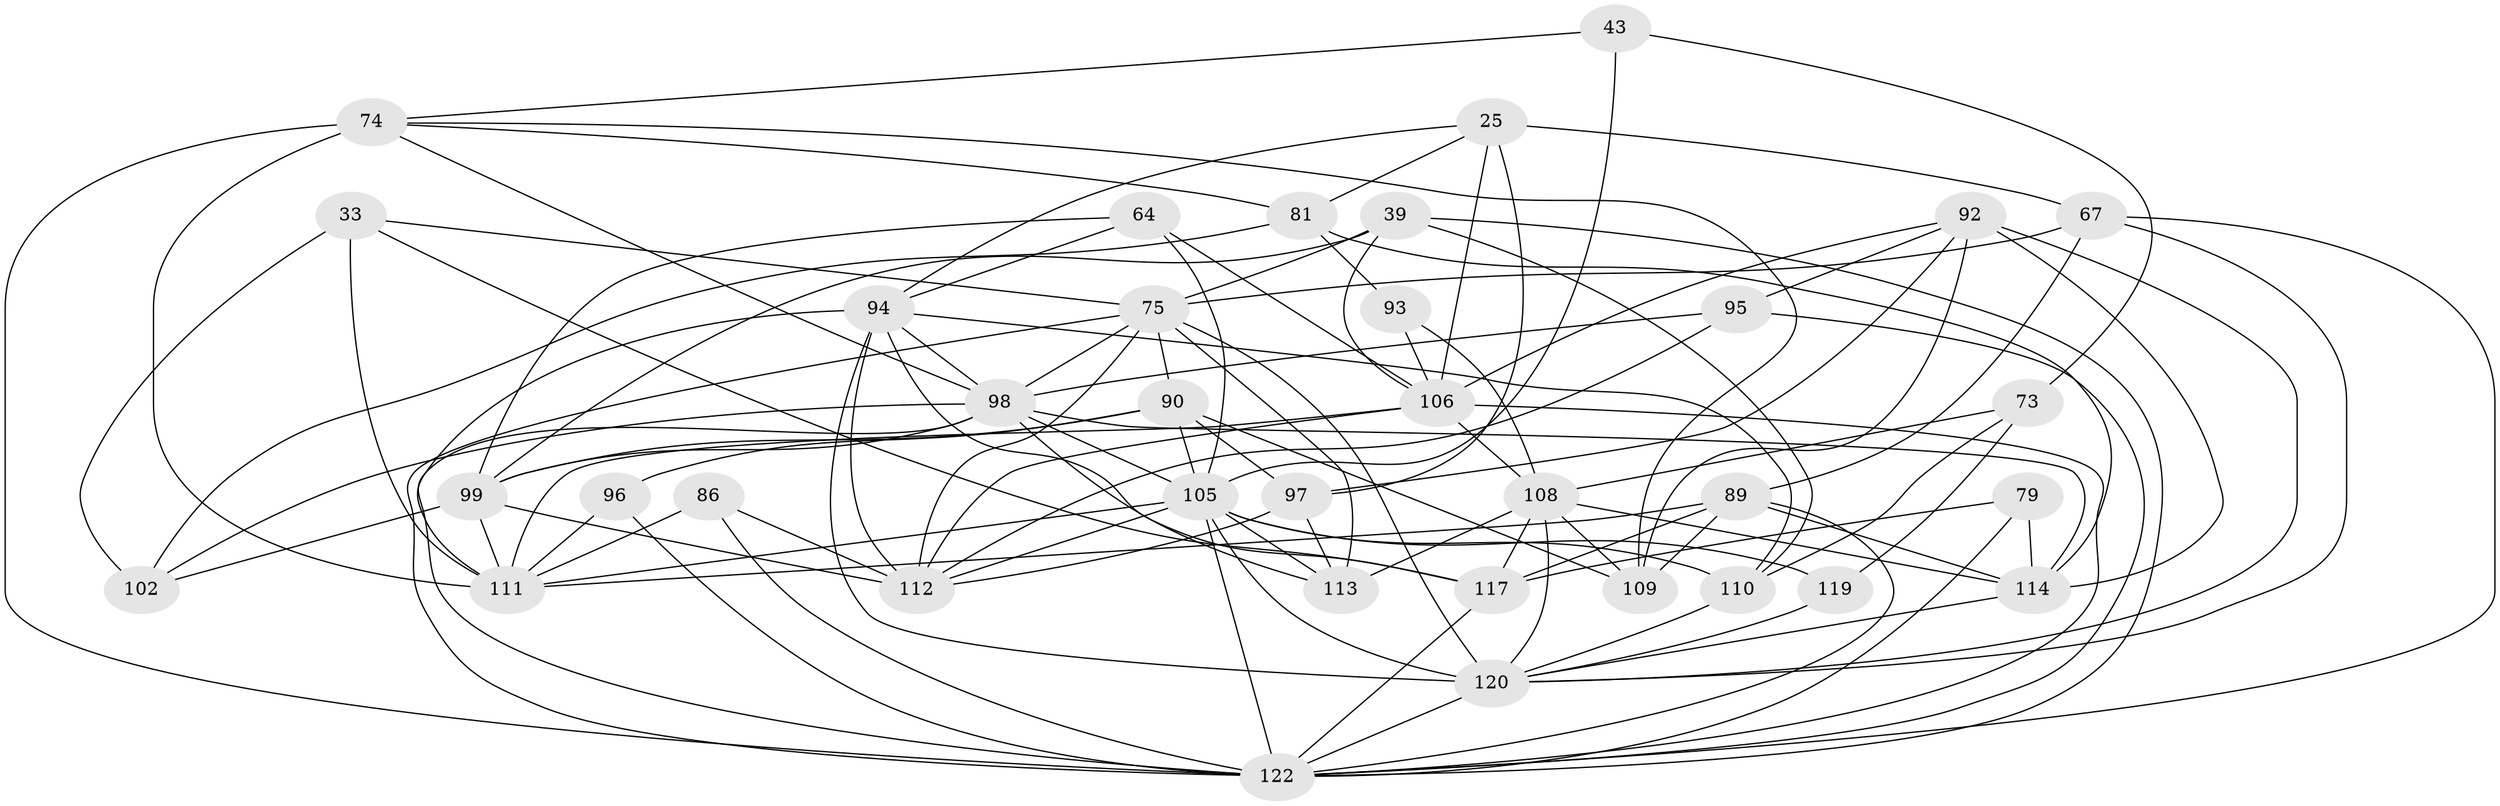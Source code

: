 // original degree distribution, {4: 1.0}
// Generated by graph-tools (version 1.1) at 2025/02/03/04/25 22:02:36]
// undirected, 36 vertices, 109 edges
graph export_dot {
graph [start="1"]
  node [color=gray90,style=filled];
  25 [super="+11"];
  33;
  39 [super="+28"];
  43;
  64;
  67 [super="+53+21"];
  73;
  74 [super="+9+14+17"];
  75 [super="+55+69+70"];
  79;
  81 [super="+66+42"];
  86;
  89 [super="+8+63"];
  90 [super="+68"];
  92 [super="+83+71"];
  93;
  94 [super="+32+62"];
  95;
  96;
  97 [super="+24"];
  98 [super="+35+82"];
  99 [super="+2+34"];
  102 [super="+101"];
  105 [super="+36+104"];
  106 [super="+31+49+85"];
  108 [super="+10+26+100+88"];
  109 [super="+56"];
  110 [super="+77"];
  111 [super="+44+48"];
  112 [super="+4+18+84"];
  113 [super="+41"];
  114 [super="+38+20"];
  117 [super="+61+52"];
  119;
  120 [super="+5+87+6+47+116+76+103"];
  122 [super="+40+107+78+118+121"];
  25 -- 81;
  25 -- 97;
  25 -- 94;
  25 -- 106;
  25 -- 67 [weight=2];
  33 -- 117;
  33 -- 102;
  33 -- 111;
  33 -- 75;
  39 -- 110 [weight=2];
  39 -- 99;
  39 -- 122;
  39 -- 106;
  39 -- 75;
  43 -- 73;
  43 -- 74;
  43 -- 105 [weight=2];
  64 -- 99;
  64 -- 94;
  64 -- 106;
  64 -- 105;
  67 -- 75 [weight=4];
  67 -- 120 [weight=2];
  67 -- 89 [weight=3];
  67 -- 122;
  73 -- 119;
  73 -- 110;
  73 -- 108;
  74 -- 81;
  74 -- 109 [weight=2];
  74 -- 111 [weight=3];
  74 -- 98;
  74 -- 122 [weight=2];
  75 -- 112;
  75 -- 113 [weight=2];
  75 -- 120 [weight=4];
  75 -- 98;
  75 -- 122;
  75 -- 90;
  79 -- 117;
  79 -- 114 [weight=2];
  79 -- 122;
  81 -- 93 [weight=2];
  81 -- 102 [weight=2];
  81 -- 114 [weight=2];
  86 -- 122 [weight=2];
  86 -- 111;
  86 -- 112;
  89 -- 111;
  89 -- 114;
  89 -- 122;
  89 -- 117;
  89 -- 109;
  90 -- 109;
  90 -- 96;
  90 -- 105;
  90 -- 97;
  90 -- 99;
  92 -- 95;
  92 -- 120 [weight=3];
  92 -- 109;
  92 -- 106;
  92 -- 97;
  92 -- 114;
  93 -- 108;
  93 -- 106;
  94 -- 112 [weight=3];
  94 -- 117 [weight=2];
  94 -- 120 [weight=2];
  94 -- 111;
  94 -- 110;
  94 -- 98 [weight=3];
  95 -- 98;
  95 -- 112;
  95 -- 122;
  96 -- 111;
  96 -- 122 [weight=2];
  97 -- 112;
  97 -- 113 [weight=2];
  98 -- 105;
  98 -- 99;
  98 -- 113;
  98 -- 102;
  98 -- 114;
  98 -- 122;
  99 -- 102 [weight=2];
  99 -- 112;
  99 -- 111;
  105 -- 113;
  105 -- 112 [weight=3];
  105 -- 110;
  105 -- 111;
  105 -- 119 [weight=2];
  105 -- 120 [weight=2];
  105 -- 122 [weight=3];
  106 -- 111 [weight=2];
  106 -- 108;
  106 -- 112;
  106 -- 122;
  108 -- 114;
  108 -- 109;
  108 -- 117 [weight=2];
  108 -- 120 [weight=3];
  108 -- 113 [weight=2];
  110 -- 120;
  114 -- 120 [weight=2];
  117 -- 122;
  119 -- 120;
  120 -- 122 [weight=4];
}

